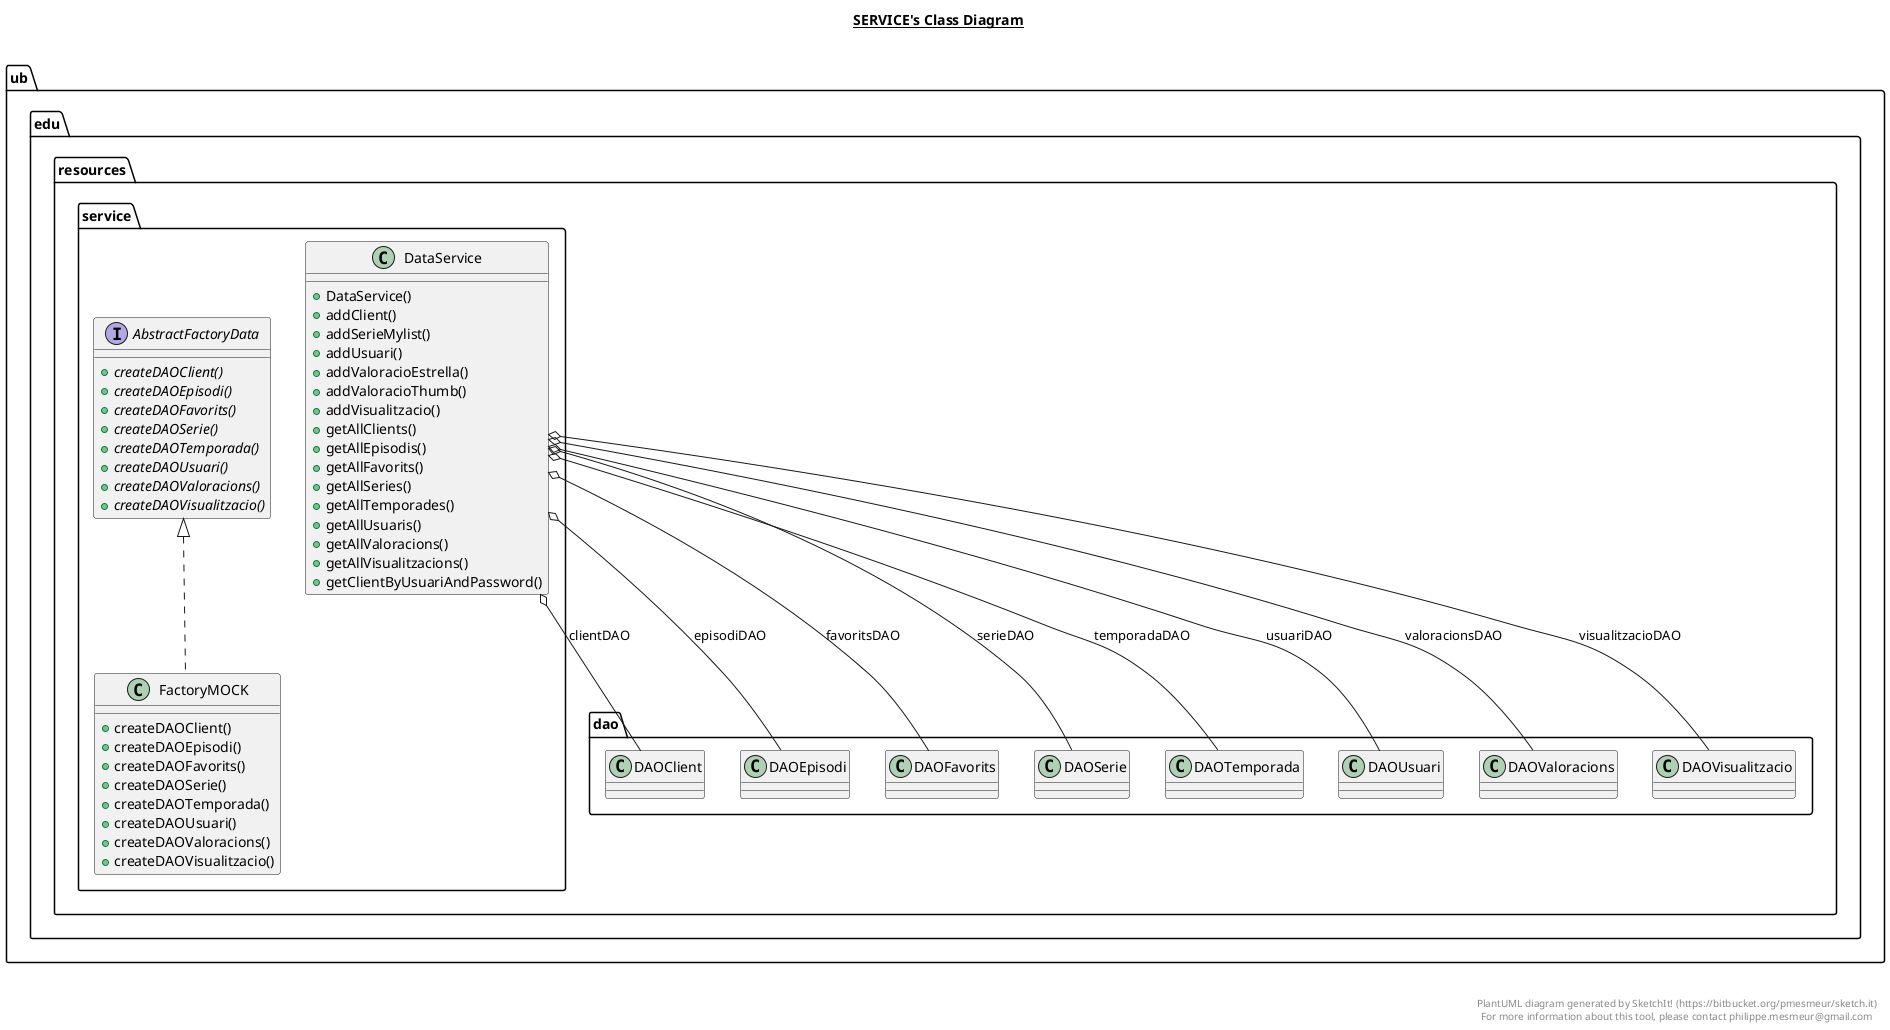 @startuml

title __SERVICE's Class Diagram__\n

  namespace ub.edu.resources.service {
    interface ub.edu.resources.service.AbstractFactoryData {
        {abstract} + createDAOClient()
        {abstract} + createDAOEpisodi()
        {abstract} + createDAOFavorits()
        {abstract} + createDAOSerie()
        {abstract} + createDAOTemporada()
        {abstract} + createDAOUsuari()
        {abstract} + createDAOValoracions()
        {abstract} + createDAOVisualitzacio()
    }
  }
  

  namespace ub.edu.resources.service {
    class ub.edu.resources.service.DataService {
        + DataService()
        + addClient()
        + addSerieMylist()
        + addUsuari()
        + addValoracioEstrella()
        + addValoracioThumb()
        + addVisualitzacio()
        + getAllClients()
        + getAllEpisodis()
        + getAllFavorits()
        + getAllSeries()
        + getAllTemporades()
        + getAllUsuaris()
        + getAllValoracions()
        + getAllVisualitzacions()
        + getClientByUsuariAndPassword()
    }
  }
  

  namespace ub.edu.resources.service {
    class ub.edu.resources.service.FactoryMOCK {
        + createDAOClient()
        + createDAOEpisodi()
        + createDAOFavorits()
        + createDAOSerie()
        + createDAOTemporada()
        + createDAOUsuari()
        + createDAOValoracions()
        + createDAOVisualitzacio()
    }
  }
  

  ub.edu.resources.service.DataService o-- ub.edu.resources.dao.DAOClient : clientDAO
  ub.edu.resources.service.DataService o-- ub.edu.resources.dao.DAOEpisodi : episodiDAO
  ub.edu.resources.service.DataService o-- ub.edu.resources.dao.DAOFavorits : favoritsDAO
  ub.edu.resources.service.DataService o-- ub.edu.resources.dao.DAOSerie : serieDAO
  ub.edu.resources.service.DataService o-- ub.edu.resources.dao.DAOTemporada : temporadaDAO
  ub.edu.resources.service.DataService o-- ub.edu.resources.dao.DAOUsuari : usuariDAO
  ub.edu.resources.service.DataService o-- ub.edu.resources.dao.DAOValoracions : valoracionsDAO
  ub.edu.resources.service.DataService o-- ub.edu.resources.dao.DAOVisualitzacio : visualitzacioDAO
  ub.edu.resources.service.FactoryMOCK .up.|> ub.edu.resources.service.AbstractFactoryData


right footer


PlantUML diagram generated by SketchIt! (https://bitbucket.org/pmesmeur/sketch.it)
For more information about this tool, please contact philippe.mesmeur@gmail.com
endfooter

@enduml

